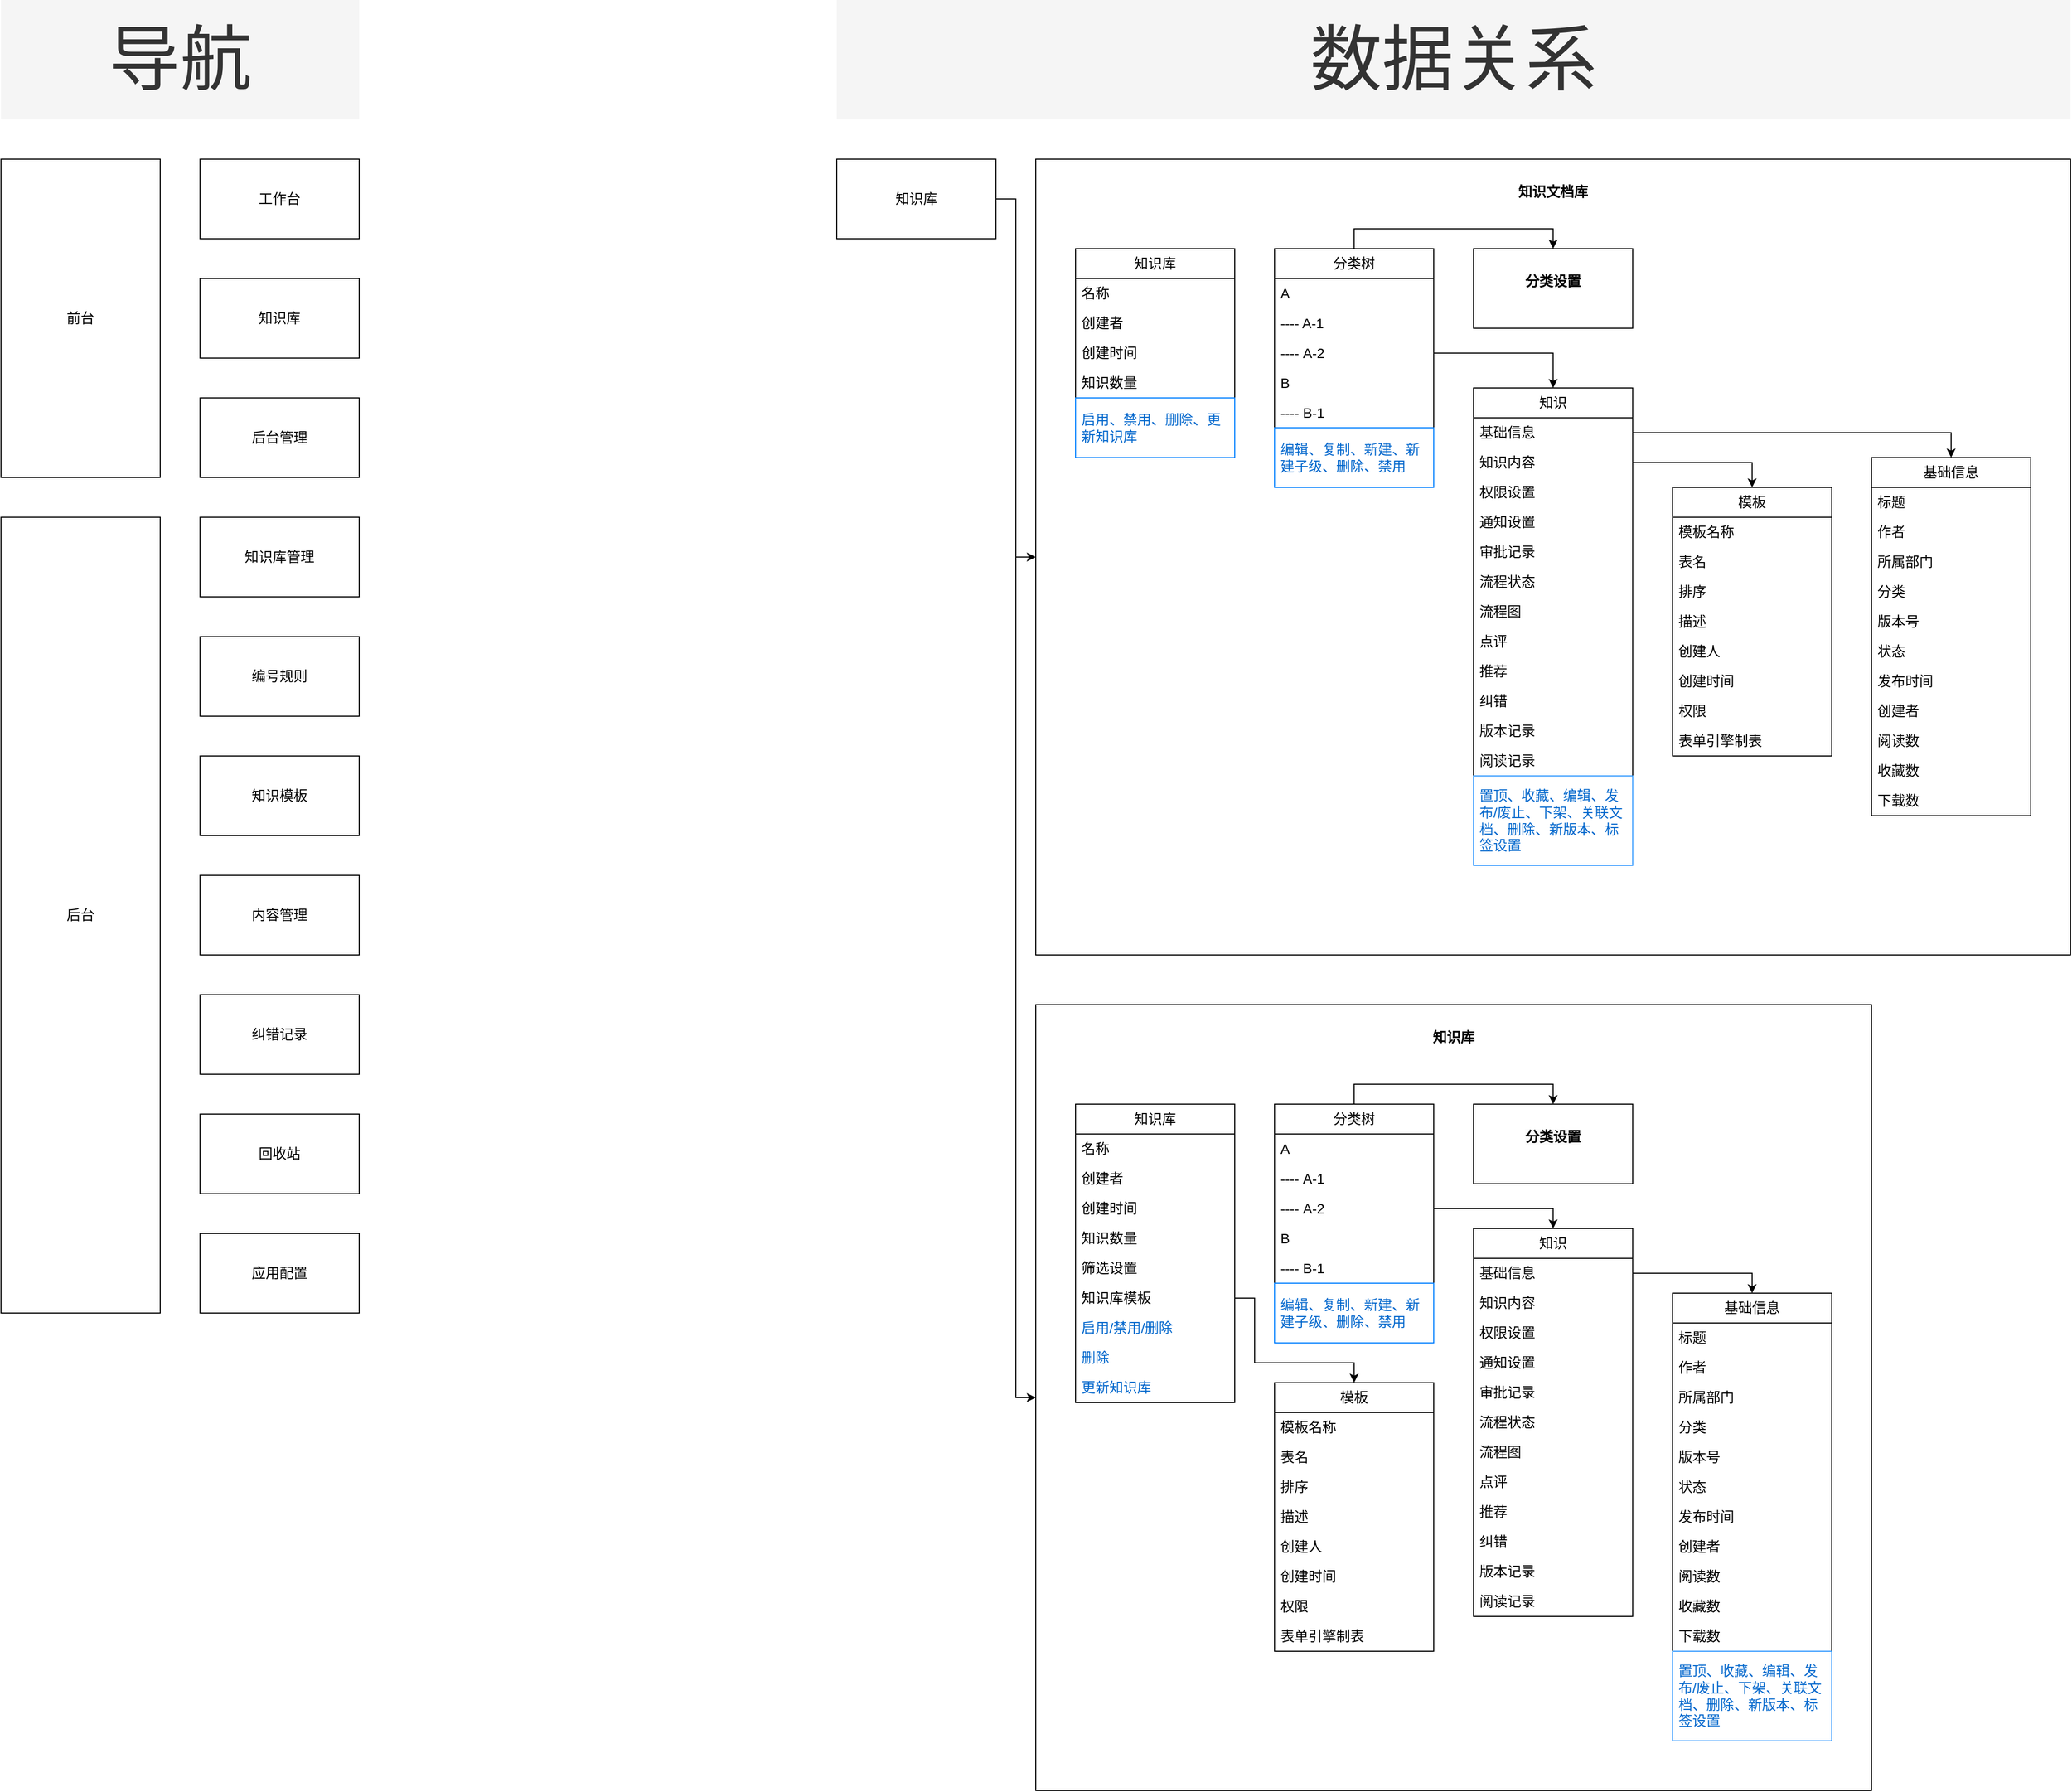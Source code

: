 <mxfile version="24.7.6">
  <diagram name="第 1 页" id="Odrx4Kr8xY8ip96cSOr-">
    <mxGraphModel dx="2734" dy="2324" grid="1" gridSize="10" guides="1" tooltips="1" connect="1" arrows="1" fold="1" page="1" pageScale="1" pageWidth="827" pageHeight="1169" math="0" shadow="0">
      <root>
        <mxCell id="0" />
        <mxCell id="1" parent="0" />
        <mxCell id="l7MPk-P6-Hgg7GQJggc2-53" style="edgeStyle=orthogonalEdgeStyle;rounded=0;orthogonalLoop=1;jettySize=auto;html=1;fontFamily=Helvetica;fontSize=14;fontColor=default;" parent="1" source="l7MPk-P6-Hgg7GQJggc2-2" target="l7MPk-P6-Hgg7GQJggc2-51" edge="1">
          <mxGeometry relative="1" as="geometry" />
        </mxCell>
        <mxCell id="l7MPk-P6-Hgg7GQJggc2-82" style="edgeStyle=orthogonalEdgeStyle;rounded=0;orthogonalLoop=1;jettySize=auto;html=1;entryX=0;entryY=0.5;entryDx=0;entryDy=0;fontFamily=Helvetica;fontSize=14;fontColor=default;" parent="1" source="l7MPk-P6-Hgg7GQJggc2-2" target="l7MPk-P6-Hgg7GQJggc2-54" edge="1">
          <mxGeometry relative="1" as="geometry" />
        </mxCell>
        <mxCell id="l7MPk-P6-Hgg7GQJggc2-2" value="知识库" style="rounded=0;whiteSpace=wrap;html=1;fontSize=14;" parent="1" vertex="1">
          <mxGeometry x="560" y="40" width="160" height="80" as="geometry" />
        </mxCell>
        <mxCell id="l7MPk-P6-Hgg7GQJggc2-3" value="前台" style="rounded=0;whiteSpace=wrap;html=1;fontSize=14;" parent="1" vertex="1">
          <mxGeometry x="-280" y="40" width="160" height="320" as="geometry" />
        </mxCell>
        <mxCell id="l7MPk-P6-Hgg7GQJggc2-4" value="工作台" style="rounded=0;whiteSpace=wrap;html=1;fontSize=14;" parent="1" vertex="1">
          <mxGeometry x="-80" y="40" width="160" height="80" as="geometry" />
        </mxCell>
        <mxCell id="l7MPk-P6-Hgg7GQJggc2-6" value="知识库" style="rounded=0;whiteSpace=wrap;html=1;fontSize=14;" parent="1" vertex="1">
          <mxGeometry x="-80" y="160" width="160" height="80" as="geometry" />
        </mxCell>
        <mxCell id="l7MPk-P6-Hgg7GQJggc2-7" value="后台" style="rounded=0;whiteSpace=wrap;html=1;fontSize=14;" parent="1" vertex="1">
          <mxGeometry x="-280" y="400" width="160" height="800" as="geometry" />
        </mxCell>
        <mxCell id="l7MPk-P6-Hgg7GQJggc2-8" value="知识库管理" style="rounded=0;whiteSpace=wrap;html=1;fontSize=14;" parent="1" vertex="1">
          <mxGeometry x="-80" y="400" width="160" height="80" as="geometry" />
        </mxCell>
        <mxCell id="l7MPk-P6-Hgg7GQJggc2-9" value="编号规则" style="rounded=0;whiteSpace=wrap;html=1;fontSize=14;" parent="1" vertex="1">
          <mxGeometry x="-80" y="520" width="160" height="80" as="geometry" />
        </mxCell>
        <mxCell id="l7MPk-P6-Hgg7GQJggc2-10" value="知识模板" style="rounded=0;whiteSpace=wrap;html=1;fontSize=14;" parent="1" vertex="1">
          <mxGeometry x="-80" y="640" width="160" height="80" as="geometry" />
        </mxCell>
        <mxCell id="l7MPk-P6-Hgg7GQJggc2-11" value="内容管理" style="rounded=0;whiteSpace=wrap;html=1;fontSize=14;" parent="1" vertex="1">
          <mxGeometry x="-80" y="760" width="160" height="80" as="geometry" />
        </mxCell>
        <mxCell id="l7MPk-P6-Hgg7GQJggc2-12" value="纠错记录" style="rounded=0;whiteSpace=wrap;html=1;fontSize=14;" parent="1" vertex="1">
          <mxGeometry x="-80" y="880" width="160" height="80" as="geometry" />
        </mxCell>
        <mxCell id="l7MPk-P6-Hgg7GQJggc2-13" value="回收站" style="rounded=0;whiteSpace=wrap;html=1;fontSize=14;" parent="1" vertex="1">
          <mxGeometry x="-80" y="1000" width="160" height="80" as="geometry" />
        </mxCell>
        <mxCell id="l7MPk-P6-Hgg7GQJggc2-14" value="应用配置" style="rounded=0;whiteSpace=wrap;html=1;fontSize=14;" parent="1" vertex="1">
          <mxGeometry x="-80" y="1120" width="160" height="80" as="geometry" />
        </mxCell>
        <mxCell id="l7MPk-P6-Hgg7GQJggc2-51" value="知识文档库" style="rounded=0;whiteSpace=wrap;html=1;fontSize=14;strokeColor=default;align=center;verticalAlign=top;spacing=20;fontFamily=Helvetica;fontColor=default;fillColor=default;fontStyle=1;container=1;recursiveResize=0;" parent="1" vertex="1">
          <mxGeometry x="760" y="40" width="1040" height="800" as="geometry">
            <mxRectangle x="400" y="120" width="150" height="80" as="alternateBounds" />
          </mxGeometry>
        </mxCell>
        <mxCell id="l7MPk-P6-Hgg7GQJggc2-15" value="知识库" style="swimlane;fontStyle=0;childLayout=stackLayout;horizontal=1;startSize=30;horizontalStack=0;resizeParent=1;resizeParentMax=0;resizeLast=0;collapsible=1;marginBottom=0;whiteSpace=wrap;html=1;rounded=0;strokeColor=default;align=center;verticalAlign=middle;fontFamily=Helvetica;fontSize=14;fontColor=default;fillColor=default;" parent="l7MPk-P6-Hgg7GQJggc2-51" vertex="1">
          <mxGeometry x="40" y="90" width="160" height="210" as="geometry" />
        </mxCell>
        <mxCell id="l7MPk-P6-Hgg7GQJggc2-16" value="名称" style="text;strokeColor=none;fillColor=none;align=left;verticalAlign=middle;spacingLeft=4;spacingRight=4;overflow=hidden;points=[[0,0.5],[1,0.5]];portConstraint=eastwest;rotatable=0;whiteSpace=wrap;html=1;fontFamily=Helvetica;fontSize=14;fontColor=default;" parent="l7MPk-P6-Hgg7GQJggc2-15" vertex="1">
          <mxGeometry y="30" width="160" height="30" as="geometry" />
        </mxCell>
        <mxCell id="l7MPk-P6-Hgg7GQJggc2-17" value="创建者" style="text;strokeColor=none;fillColor=none;align=left;verticalAlign=middle;spacingLeft=4;spacingRight=4;overflow=hidden;points=[[0,0.5],[1,0.5]];portConstraint=eastwest;rotatable=0;whiteSpace=wrap;html=1;fontFamily=Helvetica;fontSize=14;fontColor=default;" parent="l7MPk-P6-Hgg7GQJggc2-15" vertex="1">
          <mxGeometry y="60" width="160" height="30" as="geometry" />
        </mxCell>
        <mxCell id="l7MPk-P6-Hgg7GQJggc2-18" value="创建时间" style="text;strokeColor=none;fillColor=none;align=left;verticalAlign=middle;spacingLeft=4;spacingRight=4;overflow=hidden;points=[[0,0.5],[1,0.5]];portConstraint=eastwest;rotatable=0;whiteSpace=wrap;html=1;fontFamily=Helvetica;fontSize=14;fontColor=default;" parent="l7MPk-P6-Hgg7GQJggc2-15" vertex="1">
          <mxGeometry y="90" width="160" height="30" as="geometry" />
        </mxCell>
        <mxCell id="l7MPk-P6-Hgg7GQJggc2-19" value="知识数量" style="text;strokeColor=none;fillColor=none;align=left;verticalAlign=middle;spacingLeft=4;spacingRight=4;overflow=hidden;points=[[0,0.5],[1,0.5]];portConstraint=eastwest;rotatable=0;whiteSpace=wrap;html=1;fontFamily=Helvetica;fontSize=14;fontColor=default;" parent="l7MPk-P6-Hgg7GQJggc2-15" vertex="1">
          <mxGeometry y="120" width="160" height="30" as="geometry" />
        </mxCell>
        <mxCell id="l7MPk-P6-Hgg7GQJggc2-20" value="启用、禁用、删除、更新知识库" style="text;strokeColor=#007FFF;fillColor=none;align=left;verticalAlign=middle;spacingLeft=4;spacingRight=4;overflow=hidden;points=[[0,0.5],[1,0.5]];portConstraint=eastwest;rotatable=0;whiteSpace=wrap;html=1;fontFamily=Helvetica;fontSize=14;fontColor=#0066CC;" parent="l7MPk-P6-Hgg7GQJggc2-15" vertex="1">
          <mxGeometry y="150" width="160" height="60" as="geometry" />
        </mxCell>
        <mxCell id="l7MPk-P6-Hgg7GQJggc2-24" value="分类树" style="swimlane;fontStyle=0;childLayout=stackLayout;horizontal=1;startSize=30;horizontalStack=0;resizeParent=1;resizeParentMax=0;resizeLast=0;collapsible=1;marginBottom=0;whiteSpace=wrap;html=1;rounded=0;strokeColor=default;align=center;verticalAlign=middle;fontFamily=Helvetica;fontSize=14;fontColor=default;fillColor=default;" parent="l7MPk-P6-Hgg7GQJggc2-51" vertex="1">
          <mxGeometry x="240" y="90" width="160" height="240" as="geometry" />
        </mxCell>
        <mxCell id="l7MPk-P6-Hgg7GQJggc2-25" value="A" style="text;align=left;verticalAlign=middle;spacingLeft=4;spacingRight=4;overflow=hidden;points=[[0,0.5],[1,0.5]];portConstraint=eastwest;rotatable=0;whiteSpace=wrap;html=1;fontFamily=Helvetica;fontSize=14;strokeColor=none;" parent="l7MPk-P6-Hgg7GQJggc2-24" vertex="1">
          <mxGeometry y="30" width="160" height="30" as="geometry" />
        </mxCell>
        <mxCell id="l7MPk-P6-Hgg7GQJggc2-26" value="---- A-1" style="text;strokeColor=none;fillColor=none;align=left;verticalAlign=middle;spacingLeft=4;spacingRight=4;overflow=hidden;points=[[0,0.5],[1,0.5]];portConstraint=eastwest;rotatable=0;whiteSpace=wrap;html=1;fontFamily=Helvetica;fontSize=14;fontColor=default;" parent="l7MPk-P6-Hgg7GQJggc2-24" vertex="1">
          <mxGeometry y="60" width="160" height="30" as="geometry" />
        </mxCell>
        <mxCell id="l7MPk-P6-Hgg7GQJggc2-27" value="----&amp;nbsp;A-2" style="text;strokeColor=none;fillColor=none;align=left;verticalAlign=middle;spacingLeft=4;spacingRight=4;overflow=hidden;points=[[0,0.5],[1,0.5]];portConstraint=eastwest;rotatable=0;whiteSpace=wrap;html=1;fontFamily=Helvetica;fontSize=14;fontColor=default;" parent="l7MPk-P6-Hgg7GQJggc2-24" vertex="1">
          <mxGeometry y="90" width="160" height="30" as="geometry" />
        </mxCell>
        <mxCell id="l7MPk-P6-Hgg7GQJggc2-28" value="B" style="text;strokeColor=none;fillColor=none;align=left;verticalAlign=middle;spacingLeft=4;spacingRight=4;overflow=hidden;points=[[0,0.5],[1,0.5]];portConstraint=eastwest;rotatable=0;whiteSpace=wrap;html=1;fontFamily=Helvetica;fontSize=14;fontColor=default;" parent="l7MPk-P6-Hgg7GQJggc2-24" vertex="1">
          <mxGeometry y="120" width="160" height="30" as="geometry" />
        </mxCell>
        <mxCell id="l7MPk-P6-Hgg7GQJggc2-29" value="----&amp;nbsp;B-1" style="text;strokeColor=none;fillColor=none;align=left;verticalAlign=middle;spacingLeft=4;spacingRight=4;overflow=hidden;points=[[0,0.5],[1,0.5]];portConstraint=eastwest;rotatable=0;whiteSpace=wrap;html=1;fontFamily=Helvetica;fontSize=14;fontColor=#000000;" parent="l7MPk-P6-Hgg7GQJggc2-24" vertex="1">
          <mxGeometry y="150" width="160" height="30" as="geometry" />
        </mxCell>
        <mxCell id="qv53ZOFChiFGN-CI_B8h-3" value="编辑、复制、新建、新建子级、删除、禁用" style="text;strokeColor=#007FFF;fillColor=none;align=left;verticalAlign=middle;spacingLeft=4;spacingRight=4;overflow=hidden;points=[[0,0.5],[1,0.5]];portConstraint=eastwest;rotatable=0;whiteSpace=wrap;html=1;fontFamily=Helvetica;fontSize=14;fontColor=#0066CC;" parent="l7MPk-P6-Hgg7GQJggc2-24" vertex="1">
          <mxGeometry y="180" width="160" height="60" as="geometry" />
        </mxCell>
        <mxCell id="l7MPk-P6-Hgg7GQJggc2-48" value="&lt;span style=&quot;color: rgb(0, 0, 0); font-family: Helvetica; font-size: 14px; font-style: normal; font-variant-ligatures: normal; font-variant-caps: normal; font-weight: 700; letter-spacing: normal; orphans: 2; text-indent: 0px; text-transform: none; widows: 2; word-spacing: 0px; -webkit-text-stroke-width: 0px; white-space: normal; background-color: rgb(251, 251, 251); text-decoration-thickness: initial; text-decoration-style: initial; text-decoration-color: initial; float: none; display: inline !important;&quot;&gt;分类设置&lt;/span&gt;" style="rounded=0;whiteSpace=wrap;html=1;fontSize=14;container=1;align=center;verticalAlign=top;spacing=20;recursiveResize=0;" parent="l7MPk-P6-Hgg7GQJggc2-51" vertex="1" collapsed="1">
          <mxGeometry x="440" y="90" width="160" height="80" as="geometry">
            <mxRectangle x="470" y="60" width="960" height="200" as="alternateBounds" />
          </mxGeometry>
        </mxCell>
        <mxCell id="l7MPk-P6-Hgg7GQJggc2-32" value="基础信息" style="swimlane;fontStyle=0;childLayout=stackLayout;horizontal=1;startSize=30;horizontalStack=0;resizeParent=1;resizeParentMax=0;resizeLast=0;collapsible=1;marginBottom=0;whiteSpace=wrap;html=1;rounded=0;strokeColor=default;align=center;verticalAlign=middle;fontFamily=Helvetica;fontSize=14;fontColor=default;fillColor=default;" parent="l7MPk-P6-Hgg7GQJggc2-48" vertex="1">
          <mxGeometry x="40" y="80" width="140" height="60" as="geometry" />
        </mxCell>
        <mxCell id="l7MPk-P6-Hgg7GQJggc2-33" value="A" style="text;strokeColor=none;fillColor=none;align=left;verticalAlign=middle;spacingLeft=4;spacingRight=4;overflow=hidden;points=[[0,0.5],[1,0.5]];portConstraint=eastwest;rotatable=0;whiteSpace=wrap;html=1;fontFamily=Helvetica;fontSize=14;fontColor=default;" parent="l7MPk-P6-Hgg7GQJggc2-32" vertex="1">
          <mxGeometry y="30" width="140" height="30" as="geometry" />
        </mxCell>
        <mxCell id="l7MPk-P6-Hgg7GQJggc2-38" value="内容权限" style="swimlane;fontStyle=0;childLayout=stackLayout;horizontal=1;startSize=30;horizontalStack=0;resizeParent=1;resizeParentMax=0;resizeLast=0;collapsible=1;marginBottom=0;whiteSpace=wrap;html=1;rounded=0;strokeColor=default;align=center;verticalAlign=middle;fontFamily=Helvetica;fontSize=14;fontColor=default;fillColor=default;" parent="l7MPk-P6-Hgg7GQJggc2-48" vertex="1">
          <mxGeometry x="193" y="80" width="140" height="60" as="geometry" />
        </mxCell>
        <mxCell id="l7MPk-P6-Hgg7GQJggc2-39" value="A" style="text;strokeColor=none;fillColor=none;align=left;verticalAlign=middle;spacingLeft=4;spacingRight=4;overflow=hidden;points=[[0,0.5],[1,0.5]];portConstraint=eastwest;rotatable=0;whiteSpace=wrap;html=1;fontFamily=Helvetica;fontSize=14;fontColor=default;" parent="l7MPk-P6-Hgg7GQJggc2-38" vertex="1">
          <mxGeometry y="30" width="140" height="30" as="geometry" />
        </mxCell>
        <mxCell id="l7MPk-P6-Hgg7GQJggc2-40" value="模板设置" style="swimlane;fontStyle=0;childLayout=stackLayout;horizontal=1;startSize=30;horizontalStack=0;resizeParent=1;resizeParentMax=0;resizeLast=0;collapsible=1;marginBottom=0;whiteSpace=wrap;html=1;rounded=0;strokeColor=default;align=center;verticalAlign=middle;fontFamily=Helvetica;fontSize=14;fontColor=default;fillColor=default;" parent="l7MPk-P6-Hgg7GQJggc2-48" vertex="1">
          <mxGeometry x="343" y="80" width="140" height="60" as="geometry" />
        </mxCell>
        <mxCell id="l7MPk-P6-Hgg7GQJggc2-41" value="A" style="text;strokeColor=none;fillColor=none;align=left;verticalAlign=middle;spacingLeft=4;spacingRight=4;overflow=hidden;points=[[0,0.5],[1,0.5]];portConstraint=eastwest;rotatable=0;whiteSpace=wrap;html=1;fontFamily=Helvetica;fontSize=14;fontColor=default;" parent="l7MPk-P6-Hgg7GQJggc2-40" vertex="1">
          <mxGeometry y="30" width="140" height="30" as="geometry" />
        </mxCell>
        <mxCell id="l7MPk-P6-Hgg7GQJggc2-42" value="编号设置" style="swimlane;fontStyle=0;childLayout=stackLayout;horizontal=1;startSize=30;horizontalStack=0;resizeParent=1;resizeParentMax=0;resizeLast=0;collapsible=1;marginBottom=0;whiteSpace=wrap;html=1;rounded=0;strokeColor=default;align=center;verticalAlign=middle;fontFamily=Helvetica;fontSize=14;fontColor=default;fillColor=default;" parent="l7MPk-P6-Hgg7GQJggc2-48" vertex="1">
          <mxGeometry x="493" y="80" width="140" height="60" as="geometry" />
        </mxCell>
        <mxCell id="l7MPk-P6-Hgg7GQJggc2-43" value="A" style="text;strokeColor=none;fillColor=none;align=left;verticalAlign=middle;spacingLeft=4;spacingRight=4;overflow=hidden;points=[[0,0.5],[1,0.5]];portConstraint=eastwest;rotatable=0;whiteSpace=wrap;html=1;fontFamily=Helvetica;fontSize=14;fontColor=default;" parent="l7MPk-P6-Hgg7GQJggc2-42" vertex="1">
          <mxGeometry y="30" width="140" height="30" as="geometry" />
        </mxCell>
        <mxCell id="l7MPk-P6-Hgg7GQJggc2-44" value="流程设置" style="swimlane;fontStyle=0;childLayout=stackLayout;horizontal=1;startSize=30;horizontalStack=0;resizeParent=1;resizeParentMax=0;resizeLast=0;collapsible=1;marginBottom=0;whiteSpace=wrap;html=1;rounded=0;strokeColor=default;align=center;verticalAlign=middle;fontFamily=Helvetica;fontSize=14;fontColor=default;fillColor=default;" parent="l7MPk-P6-Hgg7GQJggc2-48" vertex="1">
          <mxGeometry x="643" y="80" width="140" height="60" as="geometry" />
        </mxCell>
        <mxCell id="l7MPk-P6-Hgg7GQJggc2-45" value="A" style="text;strokeColor=none;fillColor=none;align=left;verticalAlign=middle;spacingLeft=4;spacingRight=4;overflow=hidden;points=[[0,0.5],[1,0.5]];portConstraint=eastwest;rotatable=0;whiteSpace=wrap;html=1;fontFamily=Helvetica;fontSize=14;fontColor=default;" parent="l7MPk-P6-Hgg7GQJggc2-44" vertex="1">
          <mxGeometry y="30" width="140" height="30" as="geometry" />
        </mxCell>
        <mxCell id="l7MPk-P6-Hgg7GQJggc2-46" value="通知设置" style="swimlane;fontStyle=0;childLayout=stackLayout;horizontal=1;startSize=30;horizontalStack=0;resizeParent=1;resizeParentMax=0;resizeLast=0;collapsible=1;marginBottom=0;whiteSpace=wrap;html=1;rounded=0;strokeColor=default;align=center;verticalAlign=middle;fontFamily=Helvetica;fontSize=14;fontColor=default;fillColor=default;" parent="l7MPk-P6-Hgg7GQJggc2-48" vertex="1">
          <mxGeometry x="793" y="80" width="140" height="60" as="geometry" />
        </mxCell>
        <mxCell id="l7MPk-P6-Hgg7GQJggc2-47" value="A" style="text;strokeColor=none;fillColor=none;align=left;verticalAlign=middle;spacingLeft=4;spacingRight=4;overflow=hidden;points=[[0,0.5],[1,0.5]];portConstraint=eastwest;rotatable=0;whiteSpace=wrap;html=1;fontFamily=Helvetica;fontSize=14;fontColor=default;" parent="l7MPk-P6-Hgg7GQJggc2-46" vertex="1">
          <mxGeometry y="30" width="140" height="30" as="geometry" />
        </mxCell>
        <mxCell id="l7MPk-P6-Hgg7GQJggc2-83" style="edgeStyle=orthogonalEdgeStyle;rounded=0;orthogonalLoop=1;jettySize=auto;html=1;fontFamily=Helvetica;fontSize=14;fontColor=default;exitX=0.5;exitY=0;exitDx=0;exitDy=0;entryX=0.5;entryY=0;entryDx=0;entryDy=0;" parent="l7MPk-P6-Hgg7GQJggc2-51" source="l7MPk-P6-Hgg7GQJggc2-24" target="l7MPk-P6-Hgg7GQJggc2-48" edge="1">
          <mxGeometry relative="1" as="geometry" />
        </mxCell>
        <mxCell id="l7MPk-P6-Hgg7GQJggc2-84" value="知识" style="swimlane;fontStyle=0;childLayout=stackLayout;horizontal=1;startSize=30;horizontalStack=0;resizeParent=1;resizeParentMax=0;resizeLast=0;collapsible=1;marginBottom=0;whiteSpace=wrap;html=1;rounded=0;strokeColor=default;align=center;verticalAlign=middle;fontFamily=Helvetica;fontSize=14;fontColor=default;fillColor=default;" parent="l7MPk-P6-Hgg7GQJggc2-51" vertex="1">
          <mxGeometry x="440" y="230" width="160" height="480" as="geometry" />
        </mxCell>
        <mxCell id="l7MPk-P6-Hgg7GQJggc2-85" value="基础信息" style="text;strokeColor=none;fillColor=none;align=left;verticalAlign=middle;spacingLeft=4;spacingRight=4;overflow=hidden;points=[[0,0.5],[1,0.5]];portConstraint=eastwest;rotatable=0;whiteSpace=wrap;html=1;fontFamily=Helvetica;fontSize=14;fontColor=default;" parent="l7MPk-P6-Hgg7GQJggc2-84" vertex="1">
          <mxGeometry y="30" width="160" height="30" as="geometry" />
        </mxCell>
        <mxCell id="l7MPk-P6-Hgg7GQJggc2-94" value="知识内容" style="text;strokeColor=none;fillColor=none;align=left;verticalAlign=middle;spacingLeft=4;spacingRight=4;overflow=hidden;points=[[0,0.5],[1,0.5]];portConstraint=eastwest;rotatable=0;whiteSpace=wrap;html=1;fontFamily=Helvetica;fontSize=14;fontColor=default;" parent="l7MPk-P6-Hgg7GQJggc2-84" vertex="1">
          <mxGeometry y="60" width="160" height="30" as="geometry" />
        </mxCell>
        <mxCell id="l7MPk-P6-Hgg7GQJggc2-118" value="权限设置" style="text;strokeColor=none;fillColor=none;align=left;verticalAlign=middle;spacingLeft=4;spacingRight=4;overflow=hidden;points=[[0,0.5],[1,0.5]];portConstraint=eastwest;rotatable=0;whiteSpace=wrap;html=1;fontFamily=Helvetica;fontSize=14;fontColor=default;" parent="l7MPk-P6-Hgg7GQJggc2-84" vertex="1">
          <mxGeometry y="90" width="160" height="30" as="geometry" />
        </mxCell>
        <mxCell id="l7MPk-P6-Hgg7GQJggc2-120" value="通知设置" style="text;strokeColor=none;fillColor=none;align=left;verticalAlign=middle;spacingLeft=4;spacingRight=4;overflow=hidden;points=[[0,0.5],[1,0.5]];portConstraint=eastwest;rotatable=0;whiteSpace=wrap;html=1;fontFamily=Helvetica;fontSize=14;fontColor=default;" parent="l7MPk-P6-Hgg7GQJggc2-84" vertex="1">
          <mxGeometry y="120" width="160" height="30" as="geometry" />
        </mxCell>
        <mxCell id="l7MPk-P6-Hgg7GQJggc2-121" value="审批记录" style="text;strokeColor=none;fillColor=none;align=left;verticalAlign=middle;spacingLeft=4;spacingRight=4;overflow=hidden;points=[[0,0.5],[1,0.5]];portConstraint=eastwest;rotatable=0;whiteSpace=wrap;html=1;fontFamily=Helvetica;fontSize=14;fontColor=default;" parent="l7MPk-P6-Hgg7GQJggc2-84" vertex="1">
          <mxGeometry y="150" width="160" height="30" as="geometry" />
        </mxCell>
        <mxCell id="l7MPk-P6-Hgg7GQJggc2-122" value="流程状态" style="text;strokeColor=none;fillColor=none;align=left;verticalAlign=middle;spacingLeft=4;spacingRight=4;overflow=hidden;points=[[0,0.5],[1,0.5]];portConstraint=eastwest;rotatable=0;whiteSpace=wrap;html=1;fontFamily=Helvetica;fontSize=14;fontColor=default;" parent="l7MPk-P6-Hgg7GQJggc2-84" vertex="1">
          <mxGeometry y="180" width="160" height="30" as="geometry" />
        </mxCell>
        <mxCell id="l7MPk-P6-Hgg7GQJggc2-123" value="流程图" style="text;strokeColor=none;fillColor=none;align=left;verticalAlign=middle;spacingLeft=4;spacingRight=4;overflow=hidden;points=[[0,0.5],[1,0.5]];portConstraint=eastwest;rotatable=0;whiteSpace=wrap;html=1;fontFamily=Helvetica;fontSize=14;fontColor=default;" parent="l7MPk-P6-Hgg7GQJggc2-84" vertex="1">
          <mxGeometry y="210" width="160" height="30" as="geometry" />
        </mxCell>
        <mxCell id="l7MPk-P6-Hgg7GQJggc2-124" value="点评" style="text;strokeColor=none;fillColor=none;align=left;verticalAlign=middle;spacingLeft=4;spacingRight=4;overflow=hidden;points=[[0,0.5],[1,0.5]];portConstraint=eastwest;rotatable=0;whiteSpace=wrap;html=1;fontFamily=Helvetica;fontSize=14;fontColor=default;" parent="l7MPk-P6-Hgg7GQJggc2-84" vertex="1">
          <mxGeometry y="240" width="160" height="30" as="geometry" />
        </mxCell>
        <mxCell id="l7MPk-P6-Hgg7GQJggc2-125" value="推荐" style="text;strokeColor=none;fillColor=none;align=left;verticalAlign=middle;spacingLeft=4;spacingRight=4;overflow=hidden;points=[[0,0.5],[1,0.5]];portConstraint=eastwest;rotatable=0;whiteSpace=wrap;html=1;fontFamily=Helvetica;fontSize=14;fontColor=default;" parent="l7MPk-P6-Hgg7GQJggc2-84" vertex="1">
          <mxGeometry y="270" width="160" height="30" as="geometry" />
        </mxCell>
        <mxCell id="l7MPk-P6-Hgg7GQJggc2-126" value="纠错" style="text;strokeColor=none;fillColor=none;align=left;verticalAlign=middle;spacingLeft=4;spacingRight=4;overflow=hidden;points=[[0,0.5],[1,0.5]];portConstraint=eastwest;rotatable=0;whiteSpace=wrap;html=1;fontFamily=Helvetica;fontSize=14;fontColor=default;" parent="l7MPk-P6-Hgg7GQJggc2-84" vertex="1">
          <mxGeometry y="300" width="160" height="30" as="geometry" />
        </mxCell>
        <mxCell id="l7MPk-P6-Hgg7GQJggc2-127" value="版本记录" style="text;strokeColor=none;fillColor=none;align=left;verticalAlign=middle;spacingLeft=4;spacingRight=4;overflow=hidden;points=[[0,0.5],[1,0.5]];portConstraint=eastwest;rotatable=0;whiteSpace=wrap;html=1;fontFamily=Helvetica;fontSize=14;fontColor=default;" parent="l7MPk-P6-Hgg7GQJggc2-84" vertex="1">
          <mxGeometry y="330" width="160" height="30" as="geometry" />
        </mxCell>
        <mxCell id="l7MPk-P6-Hgg7GQJggc2-128" value="阅读记录" style="text;strokeColor=none;fillColor=none;align=left;verticalAlign=middle;spacingLeft=4;spacingRight=4;overflow=hidden;points=[[0,0.5],[1,0.5]];portConstraint=eastwest;rotatable=0;whiteSpace=wrap;html=1;fontFamily=Helvetica;fontSize=14;fontColor=default;" parent="l7MPk-P6-Hgg7GQJggc2-84" vertex="1">
          <mxGeometry y="360" width="160" height="30" as="geometry" />
        </mxCell>
        <mxCell id="l7MPk-P6-Hgg7GQJggc2-106" value="置顶、收藏、编辑、发布/废止、下架、关联文档、删除、新版本、标签设置&lt;span style=&quot;white-space: pre;&quot;&gt;&#x9;&lt;/span&gt;" style="text;strokeColor=#3399FF;fillColor=none;align=left;verticalAlign=middle;spacingLeft=4;spacingRight=4;overflow=hidden;points=[[0,0.5],[1,0.5]];portConstraint=eastwest;rotatable=0;whiteSpace=wrap;html=1;fontFamily=Helvetica;fontSize=14;fontColor=#0066CC;" parent="l7MPk-P6-Hgg7GQJggc2-84" vertex="1">
          <mxGeometry y="390" width="160" height="90" as="geometry" />
        </mxCell>
        <mxCell id="l7MPk-P6-Hgg7GQJggc2-90" value="基础信息" style="swimlane;fontStyle=0;childLayout=stackLayout;horizontal=1;startSize=30;horizontalStack=0;resizeParent=1;resizeParentMax=0;resizeLast=0;collapsible=1;marginBottom=0;whiteSpace=wrap;html=1;rounded=0;strokeColor=default;align=center;verticalAlign=middle;fontFamily=Helvetica;fontSize=14;fontColor=default;fillColor=default;" parent="l7MPk-P6-Hgg7GQJggc2-51" vertex="1">
          <mxGeometry x="840" y="300" width="160" height="360" as="geometry" />
        </mxCell>
        <mxCell id="l7MPk-P6-Hgg7GQJggc2-91" value="标题" style="text;strokeColor=none;fillColor=none;align=left;verticalAlign=middle;spacingLeft=4;spacingRight=4;overflow=hidden;points=[[0,0.5],[1,0.5]];portConstraint=eastwest;rotatable=0;whiteSpace=wrap;html=1;fontFamily=Helvetica;fontSize=14;fontColor=default;" parent="l7MPk-P6-Hgg7GQJggc2-90" vertex="1">
          <mxGeometry y="30" width="160" height="30" as="geometry" />
        </mxCell>
        <mxCell id="l7MPk-P6-Hgg7GQJggc2-116" value="作者" style="text;strokeColor=none;fillColor=none;align=left;verticalAlign=middle;spacingLeft=4;spacingRight=4;overflow=hidden;points=[[0,0.5],[1,0.5]];portConstraint=eastwest;rotatable=0;whiteSpace=wrap;html=1;fontFamily=Helvetica;fontSize=14;fontColor=default;" parent="l7MPk-P6-Hgg7GQJggc2-90" vertex="1">
          <mxGeometry y="60" width="160" height="30" as="geometry" />
        </mxCell>
        <mxCell id="l7MPk-P6-Hgg7GQJggc2-117" value="所属部门" style="text;strokeColor=none;fillColor=none;align=left;verticalAlign=middle;spacingLeft=4;spacingRight=4;overflow=hidden;points=[[0,0.5],[1,0.5]];portConstraint=eastwest;rotatable=0;whiteSpace=wrap;html=1;fontFamily=Helvetica;fontSize=14;fontColor=default;" parent="l7MPk-P6-Hgg7GQJggc2-90" vertex="1">
          <mxGeometry y="90" width="160" height="30" as="geometry" />
        </mxCell>
        <mxCell id="l7MPk-P6-Hgg7GQJggc2-96" value="分类" style="text;strokeColor=none;fillColor=none;align=left;verticalAlign=middle;spacingLeft=4;spacingRight=4;overflow=hidden;points=[[0,0.5],[1,0.5]];portConstraint=eastwest;rotatable=0;whiteSpace=wrap;html=1;fontFamily=Helvetica;fontSize=14;fontColor=default;" parent="l7MPk-P6-Hgg7GQJggc2-90" vertex="1">
          <mxGeometry y="120" width="160" height="30" as="geometry" />
        </mxCell>
        <mxCell id="l7MPk-P6-Hgg7GQJggc2-97" value="版本号" style="text;strokeColor=none;fillColor=none;align=left;verticalAlign=middle;spacingLeft=4;spacingRight=4;overflow=hidden;points=[[0,0.5],[1,0.5]];portConstraint=eastwest;rotatable=0;whiteSpace=wrap;html=1;fontFamily=Helvetica;fontSize=14;fontColor=default;" parent="l7MPk-P6-Hgg7GQJggc2-90" vertex="1">
          <mxGeometry y="150" width="160" height="30" as="geometry" />
        </mxCell>
        <mxCell id="l7MPk-P6-Hgg7GQJggc2-98" value="状态" style="text;strokeColor=none;fillColor=none;align=left;verticalAlign=middle;spacingLeft=4;spacingRight=4;overflow=hidden;points=[[0,0.5],[1,0.5]];portConstraint=eastwest;rotatable=0;whiteSpace=wrap;html=1;fontFamily=Helvetica;fontSize=14;fontColor=default;" parent="l7MPk-P6-Hgg7GQJggc2-90" vertex="1">
          <mxGeometry y="180" width="160" height="30" as="geometry" />
        </mxCell>
        <mxCell id="l7MPk-P6-Hgg7GQJggc2-99" value="发布时间" style="text;strokeColor=none;fillColor=none;align=left;verticalAlign=middle;spacingLeft=4;spacingRight=4;overflow=hidden;points=[[0,0.5],[1,0.5]];portConstraint=eastwest;rotatable=0;whiteSpace=wrap;html=1;fontFamily=Helvetica;fontSize=14;fontColor=default;" parent="l7MPk-P6-Hgg7GQJggc2-90" vertex="1">
          <mxGeometry y="210" width="160" height="30" as="geometry" />
        </mxCell>
        <mxCell id="l7MPk-P6-Hgg7GQJggc2-100" value="创建者" style="text;strokeColor=none;fillColor=none;align=left;verticalAlign=middle;spacingLeft=4;spacingRight=4;overflow=hidden;points=[[0,0.5],[1,0.5]];portConstraint=eastwest;rotatable=0;whiteSpace=wrap;html=1;fontFamily=Helvetica;fontSize=14;fontColor=default;" parent="l7MPk-P6-Hgg7GQJggc2-90" vertex="1">
          <mxGeometry y="240" width="160" height="30" as="geometry" />
        </mxCell>
        <mxCell id="l7MPk-P6-Hgg7GQJggc2-101" value="阅读数" style="text;strokeColor=none;fillColor=none;align=left;verticalAlign=middle;spacingLeft=4;spacingRight=4;overflow=hidden;points=[[0,0.5],[1,0.5]];portConstraint=eastwest;rotatable=0;whiteSpace=wrap;html=1;fontFamily=Helvetica;fontSize=14;fontColor=default;" parent="l7MPk-P6-Hgg7GQJggc2-90" vertex="1">
          <mxGeometry y="270" width="160" height="30" as="geometry" />
        </mxCell>
        <mxCell id="l7MPk-P6-Hgg7GQJggc2-102" value="收藏数" style="text;strokeColor=none;fillColor=none;align=left;verticalAlign=middle;spacingLeft=4;spacingRight=4;overflow=hidden;points=[[0,0.5],[1,0.5]];portConstraint=eastwest;rotatable=0;whiteSpace=wrap;html=1;fontFamily=Helvetica;fontSize=14;fontColor=default;" parent="l7MPk-P6-Hgg7GQJggc2-90" vertex="1">
          <mxGeometry y="300" width="160" height="30" as="geometry" />
        </mxCell>
        <mxCell id="l7MPk-P6-Hgg7GQJggc2-103" value="下载数" style="text;strokeColor=none;fillColor=none;align=left;verticalAlign=middle;spacingLeft=4;spacingRight=4;overflow=hidden;points=[[0,0.5],[1,0.5]];portConstraint=eastwest;rotatable=0;whiteSpace=wrap;html=1;fontFamily=Helvetica;fontSize=14;fontColor=default;" parent="l7MPk-P6-Hgg7GQJggc2-90" vertex="1">
          <mxGeometry y="330" width="160" height="30" as="geometry" />
        </mxCell>
        <mxCell id="l7MPk-P6-Hgg7GQJggc2-92" style="edgeStyle=orthogonalEdgeStyle;rounded=0;orthogonalLoop=1;jettySize=auto;html=1;fontFamily=Helvetica;fontSize=14;fontColor=default;exitX=1;exitY=0.5;exitDx=0;exitDy=0;" parent="l7MPk-P6-Hgg7GQJggc2-51" source="l7MPk-P6-Hgg7GQJggc2-27" target="l7MPk-P6-Hgg7GQJggc2-84" edge="1">
          <mxGeometry relative="1" as="geometry" />
        </mxCell>
        <mxCell id="l7MPk-P6-Hgg7GQJggc2-109" value="模板" style="swimlane;fontStyle=0;childLayout=stackLayout;horizontal=1;startSize=30;horizontalStack=0;resizeParent=1;resizeParentMax=0;resizeLast=0;collapsible=1;marginBottom=0;whiteSpace=wrap;html=1;rounded=0;strokeColor=default;align=center;verticalAlign=middle;fontFamily=Helvetica;fontSize=14;fontColor=default;fillColor=default;" parent="l7MPk-P6-Hgg7GQJggc2-51" vertex="1">
          <mxGeometry x="640" y="330" width="160" height="270" as="geometry" />
        </mxCell>
        <mxCell id="l7MPk-P6-Hgg7GQJggc2-110" value="模板名称" style="text;strokeColor=none;fillColor=none;align=left;verticalAlign=middle;spacingLeft=4;spacingRight=4;overflow=hidden;points=[[0,0.5],[1,0.5]];portConstraint=eastwest;rotatable=0;whiteSpace=wrap;html=1;fontFamily=Helvetica;fontSize=14;fontColor=default;" parent="l7MPk-P6-Hgg7GQJggc2-109" vertex="1">
          <mxGeometry y="30" width="160" height="30" as="geometry" />
        </mxCell>
        <mxCell id="hI5vqM3vLhLE4gq0eMkr-3" value="表名" style="text;strokeColor=none;fillColor=none;align=left;verticalAlign=middle;spacingLeft=4;spacingRight=4;overflow=hidden;points=[[0,0.5],[1,0.5]];portConstraint=eastwest;rotatable=0;whiteSpace=wrap;html=1;fontFamily=Helvetica;fontSize=14;fontColor=default;" parent="l7MPk-P6-Hgg7GQJggc2-109" vertex="1">
          <mxGeometry y="60" width="160" height="30" as="geometry" />
        </mxCell>
        <mxCell id="hI5vqM3vLhLE4gq0eMkr-4" value="排序" style="text;strokeColor=none;fillColor=none;align=left;verticalAlign=middle;spacingLeft=4;spacingRight=4;overflow=hidden;points=[[0,0.5],[1,0.5]];portConstraint=eastwest;rotatable=0;whiteSpace=wrap;html=1;fontFamily=Helvetica;fontSize=14;fontColor=default;" parent="l7MPk-P6-Hgg7GQJggc2-109" vertex="1">
          <mxGeometry y="90" width="160" height="30" as="geometry" />
        </mxCell>
        <mxCell id="hI5vqM3vLhLE4gq0eMkr-5" value="描述" style="text;strokeColor=none;fillColor=none;align=left;verticalAlign=middle;spacingLeft=4;spacingRight=4;overflow=hidden;points=[[0,0.5],[1,0.5]];portConstraint=eastwest;rotatable=0;whiteSpace=wrap;html=1;fontFamily=Helvetica;fontSize=14;fontColor=default;" parent="l7MPk-P6-Hgg7GQJggc2-109" vertex="1">
          <mxGeometry y="120" width="160" height="30" as="geometry" />
        </mxCell>
        <mxCell id="hI5vqM3vLhLE4gq0eMkr-6" value="创建人" style="text;strokeColor=none;fillColor=none;align=left;verticalAlign=middle;spacingLeft=4;spacingRight=4;overflow=hidden;points=[[0,0.5],[1,0.5]];portConstraint=eastwest;rotatable=0;whiteSpace=wrap;html=1;fontFamily=Helvetica;fontSize=14;fontColor=default;" parent="l7MPk-P6-Hgg7GQJggc2-109" vertex="1">
          <mxGeometry y="150" width="160" height="30" as="geometry" />
        </mxCell>
        <mxCell id="hI5vqM3vLhLE4gq0eMkr-7" value="创建时间" style="text;strokeColor=none;fillColor=none;align=left;verticalAlign=middle;spacingLeft=4;spacingRight=4;overflow=hidden;points=[[0,0.5],[1,0.5]];portConstraint=eastwest;rotatable=0;whiteSpace=wrap;html=1;fontFamily=Helvetica;fontSize=14;fontColor=default;" parent="l7MPk-P6-Hgg7GQJggc2-109" vertex="1">
          <mxGeometry y="180" width="160" height="30" as="geometry" />
        </mxCell>
        <mxCell id="hI5vqM3vLhLE4gq0eMkr-8" value="权限" style="text;strokeColor=none;fillColor=none;align=left;verticalAlign=middle;spacingLeft=4;spacingRight=4;overflow=hidden;points=[[0,0.5],[1,0.5]];portConstraint=eastwest;rotatable=0;whiteSpace=wrap;html=1;fontFamily=Helvetica;fontSize=14;fontColor=default;" parent="l7MPk-P6-Hgg7GQJggc2-109" vertex="1">
          <mxGeometry y="210" width="160" height="30" as="geometry" />
        </mxCell>
        <mxCell id="hI5vqM3vLhLE4gq0eMkr-9" value="表单引擎制表" style="text;strokeColor=none;fillColor=none;align=left;verticalAlign=middle;spacingLeft=4;spacingRight=4;overflow=hidden;points=[[0,0.5],[1,0.5]];portConstraint=eastwest;rotatable=0;whiteSpace=wrap;html=1;fontFamily=Helvetica;fontSize=14;fontColor=default;" parent="l7MPk-P6-Hgg7GQJggc2-109" vertex="1">
          <mxGeometry y="240" width="160" height="30" as="geometry" />
        </mxCell>
        <mxCell id="l7MPk-P6-Hgg7GQJggc2-114" style="edgeStyle=orthogonalEdgeStyle;rounded=0;orthogonalLoop=1;jettySize=auto;html=1;entryX=0.5;entryY=0;entryDx=0;entryDy=0;fontFamily=Helvetica;fontSize=14;fontColor=default;" parent="l7MPk-P6-Hgg7GQJggc2-51" source="l7MPk-P6-Hgg7GQJggc2-85" target="l7MPk-P6-Hgg7GQJggc2-90" edge="1">
          <mxGeometry relative="1" as="geometry" />
        </mxCell>
        <mxCell id="l7MPk-P6-Hgg7GQJggc2-115" style="edgeStyle=orthogonalEdgeStyle;rounded=0;orthogonalLoop=1;jettySize=auto;html=1;entryX=0.5;entryY=0;entryDx=0;entryDy=0;fontFamily=Helvetica;fontSize=14;fontColor=default;" parent="l7MPk-P6-Hgg7GQJggc2-51" source="l7MPk-P6-Hgg7GQJggc2-94" target="l7MPk-P6-Hgg7GQJggc2-109" edge="1">
          <mxGeometry relative="1" as="geometry" />
        </mxCell>
        <mxCell id="l7MPk-P6-Hgg7GQJggc2-54" value="知识库" style="rounded=0;whiteSpace=wrap;html=1;fontSize=14;strokeColor=default;align=center;verticalAlign=top;spacing=20;fontFamily=Helvetica;fontColor=default;fillColor=default;fontStyle=1;container=1;recursiveResize=0;" parent="1" vertex="1">
          <mxGeometry x="760" y="890" width="840" height="790" as="geometry">
            <mxRectangle x="400" y="600" width="150" height="80" as="alternateBounds" />
          </mxGeometry>
        </mxCell>
        <mxCell id="l7MPk-P6-Hgg7GQJggc2-55" value="知识库" style="swimlane;fontStyle=0;childLayout=stackLayout;horizontal=1;startSize=30;horizontalStack=0;resizeParent=1;resizeParentMax=0;resizeLast=0;collapsible=1;marginBottom=0;whiteSpace=wrap;html=1;rounded=0;strokeColor=default;align=center;verticalAlign=middle;fontFamily=Helvetica;fontSize=14;fontColor=default;fillColor=default;" parent="l7MPk-P6-Hgg7GQJggc2-54" vertex="1">
          <mxGeometry x="40" y="100" width="160" height="300" as="geometry" />
        </mxCell>
        <mxCell id="l7MPk-P6-Hgg7GQJggc2-56" value="名称" style="text;strokeColor=none;fillColor=none;align=left;verticalAlign=middle;spacingLeft=4;spacingRight=4;overflow=hidden;points=[[0,0.5],[1,0.5]];portConstraint=eastwest;rotatable=0;whiteSpace=wrap;html=1;fontFamily=Helvetica;fontSize=14;fontColor=default;" parent="l7MPk-P6-Hgg7GQJggc2-55" vertex="1">
          <mxGeometry y="30" width="160" height="30" as="geometry" />
        </mxCell>
        <mxCell id="l7MPk-P6-Hgg7GQJggc2-57" value="创建者" style="text;strokeColor=none;fillColor=none;align=left;verticalAlign=middle;spacingLeft=4;spacingRight=4;overflow=hidden;points=[[0,0.5],[1,0.5]];portConstraint=eastwest;rotatable=0;whiteSpace=wrap;html=1;fontFamily=Helvetica;fontSize=14;fontColor=default;" parent="l7MPk-P6-Hgg7GQJggc2-55" vertex="1">
          <mxGeometry y="60" width="160" height="30" as="geometry" />
        </mxCell>
        <mxCell id="l7MPk-P6-Hgg7GQJggc2-58" value="创建时间" style="text;strokeColor=none;fillColor=none;align=left;verticalAlign=middle;spacingLeft=4;spacingRight=4;overflow=hidden;points=[[0,0.5],[1,0.5]];portConstraint=eastwest;rotatable=0;whiteSpace=wrap;html=1;fontFamily=Helvetica;fontSize=14;fontColor=default;" parent="l7MPk-P6-Hgg7GQJggc2-55" vertex="1">
          <mxGeometry y="90" width="160" height="30" as="geometry" />
        </mxCell>
        <mxCell id="l7MPk-P6-Hgg7GQJggc2-59" value="知识数量" style="text;strokeColor=none;fillColor=none;align=left;verticalAlign=middle;spacingLeft=4;spacingRight=4;overflow=hidden;points=[[0,0.5],[1,0.5]];portConstraint=eastwest;rotatable=0;whiteSpace=wrap;html=1;fontFamily=Helvetica;fontSize=14;fontColor=default;" parent="l7MPk-P6-Hgg7GQJggc2-55" vertex="1">
          <mxGeometry y="120" width="160" height="30" as="geometry" />
        </mxCell>
        <mxCell id="l7MPk-P6-Hgg7GQJggc2-206" value="筛选设置" style="text;strokeColor=none;fillColor=none;align=left;verticalAlign=middle;spacingLeft=4;spacingRight=4;overflow=hidden;points=[[0,0.5],[1,0.5]];portConstraint=eastwest;rotatable=0;whiteSpace=wrap;html=1;fontFamily=Helvetica;fontSize=14;fontColor=default;" parent="l7MPk-P6-Hgg7GQJggc2-55" vertex="1">
          <mxGeometry y="150" width="160" height="30" as="geometry" />
        </mxCell>
        <mxCell id="l7MPk-P6-Hgg7GQJggc2-203" value="知识库模板" style="text;strokeColor=none;fillColor=none;align=left;verticalAlign=middle;spacingLeft=4;spacingRight=4;overflow=hidden;points=[[0,0.5],[1,0.5]];portConstraint=eastwest;rotatable=0;whiteSpace=wrap;html=1;fontFamily=Helvetica;fontSize=14;fontColor=default;" parent="l7MPk-P6-Hgg7GQJggc2-55" vertex="1">
          <mxGeometry y="180" width="160" height="30" as="geometry" />
        </mxCell>
        <mxCell id="l7MPk-P6-Hgg7GQJggc2-60" value="启用/禁用/删除" style="text;strokeColor=none;fillColor=none;align=left;verticalAlign=middle;spacingLeft=4;spacingRight=4;overflow=hidden;points=[[0,0.5],[1,0.5]];portConstraint=eastwest;rotatable=0;whiteSpace=wrap;html=1;fontFamily=Helvetica;fontSize=14;fontColor=#0066CC;" parent="l7MPk-P6-Hgg7GQJggc2-55" vertex="1">
          <mxGeometry y="210" width="160" height="30" as="geometry" />
        </mxCell>
        <mxCell id="l7MPk-P6-Hgg7GQJggc2-61" value="删除" style="text;strokeColor=none;fillColor=none;align=left;verticalAlign=middle;spacingLeft=4;spacingRight=4;overflow=hidden;points=[[0,0.5],[1,0.5]];portConstraint=eastwest;rotatable=0;whiteSpace=wrap;html=1;fontFamily=Helvetica;fontSize=14;fontColor=#0066CC;" parent="l7MPk-P6-Hgg7GQJggc2-55" vertex="1">
          <mxGeometry y="240" width="160" height="30" as="geometry" />
        </mxCell>
        <mxCell id="l7MPk-P6-Hgg7GQJggc2-62" value="更新知识库" style="text;strokeColor=none;fillColor=none;align=left;verticalAlign=middle;spacingLeft=4;spacingRight=4;overflow=hidden;points=[[0,0.5],[1,0.5]];portConstraint=eastwest;rotatable=0;whiteSpace=wrap;html=1;fontFamily=Helvetica;fontSize=14;fontColor=#0066CC;" parent="l7MPk-P6-Hgg7GQJggc2-55" vertex="1">
          <mxGeometry y="270" width="160" height="30" as="geometry" />
        </mxCell>
        <mxCell id="l7MPk-P6-Hgg7GQJggc2-204" style="edgeStyle=orthogonalEdgeStyle;rounded=0;orthogonalLoop=1;jettySize=auto;html=1;entryX=0.5;entryY=0;entryDx=0;entryDy=0;fontFamily=Helvetica;fontSize=14;fontColor=default;exitX=0.5;exitY=0;exitDx=0;exitDy=0;" parent="l7MPk-P6-Hgg7GQJggc2-54" source="l7MPk-P6-Hgg7GQJggc2-63" target="l7MPk-P6-Hgg7GQJggc2-69" edge="1">
          <mxGeometry relative="1" as="geometry" />
        </mxCell>
        <mxCell id="l7MPk-P6-Hgg7GQJggc2-63" value="分类树" style="swimlane;fontStyle=0;childLayout=stackLayout;horizontal=1;startSize=30;horizontalStack=0;resizeParent=1;resizeParentMax=0;resizeLast=0;collapsible=1;marginBottom=0;whiteSpace=wrap;html=1;rounded=0;strokeColor=default;align=center;verticalAlign=middle;fontFamily=Helvetica;fontSize=14;fontColor=default;fillColor=default;" parent="l7MPk-P6-Hgg7GQJggc2-54" vertex="1">
          <mxGeometry x="240" y="100" width="160" height="240" as="geometry" />
        </mxCell>
        <mxCell id="l7MPk-P6-Hgg7GQJggc2-64" value="A" style="text;strokeColor=none;fillColor=none;align=left;verticalAlign=middle;spacingLeft=4;spacingRight=4;overflow=hidden;points=[[0,0.5],[1,0.5]];portConstraint=eastwest;rotatable=0;whiteSpace=wrap;html=1;fontFamily=Helvetica;fontSize=14;fontColor=default;" parent="l7MPk-P6-Hgg7GQJggc2-63" vertex="1">
          <mxGeometry y="30" width="160" height="30" as="geometry" />
        </mxCell>
        <mxCell id="l7MPk-P6-Hgg7GQJggc2-65" value="----&amp;nbsp;A-1" style="text;strokeColor=none;fillColor=none;align=left;verticalAlign=middle;spacingLeft=4;spacingRight=4;overflow=hidden;points=[[0,0.5],[1,0.5]];portConstraint=eastwest;rotatable=0;whiteSpace=wrap;html=1;fontFamily=Helvetica;fontSize=14;fontColor=default;" parent="l7MPk-P6-Hgg7GQJggc2-63" vertex="1">
          <mxGeometry y="60" width="160" height="30" as="geometry" />
        </mxCell>
        <mxCell id="l7MPk-P6-Hgg7GQJggc2-66" value="----&amp;nbsp;A-2" style="text;strokeColor=none;fillColor=none;align=left;verticalAlign=middle;spacingLeft=4;spacingRight=4;overflow=hidden;points=[[0,0.5],[1,0.5]];portConstraint=eastwest;rotatable=0;whiteSpace=wrap;html=1;fontFamily=Helvetica;fontSize=14;fontColor=default;" parent="l7MPk-P6-Hgg7GQJggc2-63" vertex="1">
          <mxGeometry y="90" width="160" height="30" as="geometry" />
        </mxCell>
        <mxCell id="l7MPk-P6-Hgg7GQJggc2-67" value="B" style="text;strokeColor=none;fillColor=none;align=left;verticalAlign=middle;spacingLeft=4;spacingRight=4;overflow=hidden;points=[[0,0.5],[1,0.5]];portConstraint=eastwest;rotatable=0;whiteSpace=wrap;html=1;fontFamily=Helvetica;fontSize=14;fontColor=default;" parent="l7MPk-P6-Hgg7GQJggc2-63" vertex="1">
          <mxGeometry y="120" width="160" height="30" as="geometry" />
        </mxCell>
        <mxCell id="l7MPk-P6-Hgg7GQJggc2-68" value="----&amp;nbsp;B-1" style="text;strokeColor=none;fillColor=none;align=left;verticalAlign=middle;spacingLeft=4;spacingRight=4;overflow=hidden;points=[[0,0.5],[1,0.5]];portConstraint=eastwest;rotatable=0;whiteSpace=wrap;html=1;fontFamily=Helvetica;fontSize=14;fontColor=#000000;" parent="l7MPk-P6-Hgg7GQJggc2-63" vertex="1">
          <mxGeometry y="150" width="160" height="30" as="geometry" />
        </mxCell>
        <mxCell id="qv53ZOFChiFGN-CI_B8h-4" value="编辑、复制、新建、新建子级、删除、禁用" style="text;strokeColor=#007FFF;fillColor=none;align=left;verticalAlign=middle;spacingLeft=4;spacingRight=4;overflow=hidden;points=[[0,0.5],[1,0.5]];portConstraint=eastwest;rotatable=0;whiteSpace=wrap;html=1;fontFamily=Helvetica;fontSize=14;fontColor=#0066CC;" parent="l7MPk-P6-Hgg7GQJggc2-63" vertex="1">
          <mxGeometry y="180" width="160" height="60" as="geometry" />
        </mxCell>
        <mxCell id="l7MPk-P6-Hgg7GQJggc2-69" value="&lt;span style=&quot;color: rgb(0, 0, 0); font-family: Helvetica; font-size: 14px; font-style: normal; font-variant-ligatures: normal; font-variant-caps: normal; font-weight: 700; letter-spacing: normal; orphans: 2; text-indent: 0px; text-transform: none; widows: 2; word-spacing: 0px; -webkit-text-stroke-width: 0px; white-space: normal; background-color: rgb(251, 251, 251); text-decoration-thickness: initial; text-decoration-style: initial; text-decoration-color: initial; float: none; display: inline !important;&quot;&gt;分类设置&lt;/span&gt;" style="rounded=0;whiteSpace=wrap;html=1;fontSize=14;container=1;align=center;verticalAlign=top;spacing=20;recursiveResize=0;" parent="l7MPk-P6-Hgg7GQJggc2-54" vertex="1" collapsed="1">
          <mxGeometry x="440" y="100" width="160" height="80" as="geometry">
            <mxRectangle x="390" y="60" width="960" height="200" as="alternateBounds" />
          </mxGeometry>
        </mxCell>
        <mxCell id="l7MPk-P6-Hgg7GQJggc2-70" value="基础信息" style="swimlane;fontStyle=0;childLayout=stackLayout;horizontal=1;startSize=30;horizontalStack=0;resizeParent=1;resizeParentMax=0;resizeLast=0;collapsible=1;marginBottom=0;whiteSpace=wrap;html=1;rounded=0;strokeColor=default;align=center;verticalAlign=middle;fontFamily=Helvetica;fontSize=14;fontColor=default;fillColor=default;" parent="l7MPk-P6-Hgg7GQJggc2-69" vertex="1">
          <mxGeometry x="40" y="80" width="140" height="60" as="geometry" />
        </mxCell>
        <mxCell id="l7MPk-P6-Hgg7GQJggc2-71" value="A" style="text;strokeColor=none;fillColor=none;align=left;verticalAlign=middle;spacingLeft=4;spacingRight=4;overflow=hidden;points=[[0,0.5],[1,0.5]];portConstraint=eastwest;rotatable=0;whiteSpace=wrap;html=1;fontFamily=Helvetica;fontSize=14;fontColor=default;" parent="l7MPk-P6-Hgg7GQJggc2-70" vertex="1">
          <mxGeometry y="30" width="140" height="30" as="geometry" />
        </mxCell>
        <mxCell id="l7MPk-P6-Hgg7GQJggc2-72" value="内容权限" style="swimlane;fontStyle=0;childLayout=stackLayout;horizontal=1;startSize=30;horizontalStack=0;resizeParent=1;resizeParentMax=0;resizeLast=0;collapsible=1;marginBottom=0;whiteSpace=wrap;html=1;rounded=0;strokeColor=default;align=center;verticalAlign=middle;fontFamily=Helvetica;fontSize=14;fontColor=default;fillColor=default;" parent="l7MPk-P6-Hgg7GQJggc2-69" vertex="1">
          <mxGeometry x="193" y="80" width="140" height="60" as="geometry" />
        </mxCell>
        <mxCell id="l7MPk-P6-Hgg7GQJggc2-73" value="A" style="text;strokeColor=none;fillColor=none;align=left;verticalAlign=middle;spacingLeft=4;spacingRight=4;overflow=hidden;points=[[0,0.5],[1,0.5]];portConstraint=eastwest;rotatable=0;whiteSpace=wrap;html=1;fontFamily=Helvetica;fontSize=14;fontColor=default;" parent="l7MPk-P6-Hgg7GQJggc2-72" vertex="1">
          <mxGeometry y="30" width="140" height="30" as="geometry" />
        </mxCell>
        <mxCell id="l7MPk-P6-Hgg7GQJggc2-74" value="模板设置" style="swimlane;fontStyle=0;childLayout=stackLayout;horizontal=1;startSize=30;horizontalStack=0;resizeParent=1;resizeParentMax=0;resizeLast=0;collapsible=1;marginBottom=0;whiteSpace=wrap;html=1;rounded=0;strokeColor=default;align=center;verticalAlign=middle;fontFamily=Helvetica;fontSize=14;fontColor=default;fillColor=default;" parent="l7MPk-P6-Hgg7GQJggc2-69" vertex="1">
          <mxGeometry x="343" y="80" width="140" height="60" as="geometry" />
        </mxCell>
        <mxCell id="l7MPk-P6-Hgg7GQJggc2-75" value="A" style="text;strokeColor=none;fillColor=none;align=left;verticalAlign=middle;spacingLeft=4;spacingRight=4;overflow=hidden;points=[[0,0.5],[1,0.5]];portConstraint=eastwest;rotatable=0;whiteSpace=wrap;html=1;fontFamily=Helvetica;fontSize=14;fontColor=default;" parent="l7MPk-P6-Hgg7GQJggc2-74" vertex="1">
          <mxGeometry y="30" width="140" height="30" as="geometry" />
        </mxCell>
        <mxCell id="l7MPk-P6-Hgg7GQJggc2-76" value="编号设置" style="swimlane;fontStyle=0;childLayout=stackLayout;horizontal=1;startSize=30;horizontalStack=0;resizeParent=1;resizeParentMax=0;resizeLast=0;collapsible=1;marginBottom=0;whiteSpace=wrap;html=1;rounded=0;strokeColor=default;align=center;verticalAlign=middle;fontFamily=Helvetica;fontSize=14;fontColor=default;fillColor=default;" parent="l7MPk-P6-Hgg7GQJggc2-69" vertex="1">
          <mxGeometry x="493" y="80" width="140" height="60" as="geometry" />
        </mxCell>
        <mxCell id="l7MPk-P6-Hgg7GQJggc2-77" value="A" style="text;strokeColor=none;fillColor=none;align=left;verticalAlign=middle;spacingLeft=4;spacingRight=4;overflow=hidden;points=[[0,0.5],[1,0.5]];portConstraint=eastwest;rotatable=0;whiteSpace=wrap;html=1;fontFamily=Helvetica;fontSize=14;fontColor=default;" parent="l7MPk-P6-Hgg7GQJggc2-76" vertex="1">
          <mxGeometry y="30" width="140" height="30" as="geometry" />
        </mxCell>
        <mxCell id="l7MPk-P6-Hgg7GQJggc2-78" value="流程设置" style="swimlane;fontStyle=0;childLayout=stackLayout;horizontal=1;startSize=30;horizontalStack=0;resizeParent=1;resizeParentMax=0;resizeLast=0;collapsible=1;marginBottom=0;whiteSpace=wrap;html=1;rounded=0;strokeColor=default;align=center;verticalAlign=middle;fontFamily=Helvetica;fontSize=14;fontColor=default;fillColor=default;" parent="l7MPk-P6-Hgg7GQJggc2-69" vertex="1">
          <mxGeometry x="643" y="80" width="140" height="60" as="geometry" />
        </mxCell>
        <mxCell id="l7MPk-P6-Hgg7GQJggc2-79" value="A" style="text;strokeColor=none;fillColor=none;align=left;verticalAlign=middle;spacingLeft=4;spacingRight=4;overflow=hidden;points=[[0,0.5],[1,0.5]];portConstraint=eastwest;rotatable=0;whiteSpace=wrap;html=1;fontFamily=Helvetica;fontSize=14;fontColor=default;" parent="l7MPk-P6-Hgg7GQJggc2-78" vertex="1">
          <mxGeometry y="30" width="140" height="30" as="geometry" />
        </mxCell>
        <mxCell id="l7MPk-P6-Hgg7GQJggc2-80" value="通知设置" style="swimlane;fontStyle=0;childLayout=stackLayout;horizontal=1;startSize=30;horizontalStack=0;resizeParent=1;resizeParentMax=0;resizeLast=0;collapsible=1;marginBottom=0;whiteSpace=wrap;html=1;rounded=0;strokeColor=default;align=center;verticalAlign=middle;fontFamily=Helvetica;fontSize=14;fontColor=default;fillColor=default;" parent="l7MPk-P6-Hgg7GQJggc2-69" vertex="1">
          <mxGeometry x="793" y="80" width="140" height="60" as="geometry" />
        </mxCell>
        <mxCell id="l7MPk-P6-Hgg7GQJggc2-81" value="A" style="text;strokeColor=none;fillColor=none;align=left;verticalAlign=middle;spacingLeft=4;spacingRight=4;overflow=hidden;points=[[0,0.5],[1,0.5]];portConstraint=eastwest;rotatable=0;whiteSpace=wrap;html=1;fontFamily=Helvetica;fontSize=14;fontColor=default;" parent="l7MPk-P6-Hgg7GQJggc2-80" vertex="1">
          <mxGeometry y="30" width="140" height="30" as="geometry" />
        </mxCell>
        <mxCell id="l7MPk-P6-Hgg7GQJggc2-172" value="知识" style="swimlane;fontStyle=0;childLayout=stackLayout;horizontal=1;startSize=30;horizontalStack=0;resizeParent=1;resizeParentMax=0;resizeLast=0;collapsible=1;marginBottom=0;whiteSpace=wrap;html=1;rounded=0;strokeColor=default;align=center;verticalAlign=middle;fontFamily=Helvetica;fontSize=14;fontColor=default;fillColor=default;" parent="l7MPk-P6-Hgg7GQJggc2-54" vertex="1">
          <mxGeometry x="440" y="225.0" width="160" height="390" as="geometry" />
        </mxCell>
        <mxCell id="l7MPk-P6-Hgg7GQJggc2-173" value="基础信息" style="text;strokeColor=none;fillColor=none;align=left;verticalAlign=middle;spacingLeft=4;spacingRight=4;overflow=hidden;points=[[0,0.5],[1,0.5]];portConstraint=eastwest;rotatable=0;whiteSpace=wrap;html=1;fontFamily=Helvetica;fontSize=14;fontColor=default;" parent="l7MPk-P6-Hgg7GQJggc2-172" vertex="1">
          <mxGeometry y="30" width="160" height="30" as="geometry" />
        </mxCell>
        <mxCell id="l7MPk-P6-Hgg7GQJggc2-174" value="知识内容" style="text;strokeColor=none;fillColor=none;align=left;verticalAlign=middle;spacingLeft=4;spacingRight=4;overflow=hidden;points=[[0,0.5],[1,0.5]];portConstraint=eastwest;rotatable=0;whiteSpace=wrap;html=1;fontFamily=Helvetica;fontSize=14;fontColor=default;" parent="l7MPk-P6-Hgg7GQJggc2-172" vertex="1">
          <mxGeometry y="60" width="160" height="30" as="geometry" />
        </mxCell>
        <mxCell id="l7MPk-P6-Hgg7GQJggc2-175" value="权限设置" style="text;strokeColor=none;fillColor=none;align=left;verticalAlign=middle;spacingLeft=4;spacingRight=4;overflow=hidden;points=[[0,0.5],[1,0.5]];portConstraint=eastwest;rotatable=0;whiteSpace=wrap;html=1;fontFamily=Helvetica;fontSize=14;fontColor=default;" parent="l7MPk-P6-Hgg7GQJggc2-172" vertex="1">
          <mxGeometry y="90" width="160" height="30" as="geometry" />
        </mxCell>
        <mxCell id="l7MPk-P6-Hgg7GQJggc2-176" value="通知设置" style="text;strokeColor=none;fillColor=none;align=left;verticalAlign=middle;spacingLeft=4;spacingRight=4;overflow=hidden;points=[[0,0.5],[1,0.5]];portConstraint=eastwest;rotatable=0;whiteSpace=wrap;html=1;fontFamily=Helvetica;fontSize=14;fontColor=default;" parent="l7MPk-P6-Hgg7GQJggc2-172" vertex="1">
          <mxGeometry y="120" width="160" height="30" as="geometry" />
        </mxCell>
        <mxCell id="l7MPk-P6-Hgg7GQJggc2-177" value="审批记录" style="text;strokeColor=none;fillColor=none;align=left;verticalAlign=middle;spacingLeft=4;spacingRight=4;overflow=hidden;points=[[0,0.5],[1,0.5]];portConstraint=eastwest;rotatable=0;whiteSpace=wrap;html=1;fontFamily=Helvetica;fontSize=14;fontColor=default;" parent="l7MPk-P6-Hgg7GQJggc2-172" vertex="1">
          <mxGeometry y="150" width="160" height="30" as="geometry" />
        </mxCell>
        <mxCell id="l7MPk-P6-Hgg7GQJggc2-178" value="流程状态" style="text;strokeColor=none;fillColor=none;align=left;verticalAlign=middle;spacingLeft=4;spacingRight=4;overflow=hidden;points=[[0,0.5],[1,0.5]];portConstraint=eastwest;rotatable=0;whiteSpace=wrap;html=1;fontFamily=Helvetica;fontSize=14;fontColor=default;" parent="l7MPk-P6-Hgg7GQJggc2-172" vertex="1">
          <mxGeometry y="180" width="160" height="30" as="geometry" />
        </mxCell>
        <mxCell id="l7MPk-P6-Hgg7GQJggc2-179" value="流程图" style="text;strokeColor=none;fillColor=none;align=left;verticalAlign=middle;spacingLeft=4;spacingRight=4;overflow=hidden;points=[[0,0.5],[1,0.5]];portConstraint=eastwest;rotatable=0;whiteSpace=wrap;html=1;fontFamily=Helvetica;fontSize=14;fontColor=default;" parent="l7MPk-P6-Hgg7GQJggc2-172" vertex="1">
          <mxGeometry y="210" width="160" height="30" as="geometry" />
        </mxCell>
        <mxCell id="l7MPk-P6-Hgg7GQJggc2-180" value="点评" style="text;strokeColor=none;fillColor=none;align=left;verticalAlign=middle;spacingLeft=4;spacingRight=4;overflow=hidden;points=[[0,0.5],[1,0.5]];portConstraint=eastwest;rotatable=0;whiteSpace=wrap;html=1;fontFamily=Helvetica;fontSize=14;fontColor=default;" parent="l7MPk-P6-Hgg7GQJggc2-172" vertex="1">
          <mxGeometry y="240" width="160" height="30" as="geometry" />
        </mxCell>
        <mxCell id="l7MPk-P6-Hgg7GQJggc2-181" value="推荐" style="text;strokeColor=none;fillColor=none;align=left;verticalAlign=middle;spacingLeft=4;spacingRight=4;overflow=hidden;points=[[0,0.5],[1,0.5]];portConstraint=eastwest;rotatable=0;whiteSpace=wrap;html=1;fontFamily=Helvetica;fontSize=14;fontColor=default;" parent="l7MPk-P6-Hgg7GQJggc2-172" vertex="1">
          <mxGeometry y="270" width="160" height="30" as="geometry" />
        </mxCell>
        <mxCell id="l7MPk-P6-Hgg7GQJggc2-182" value="纠错" style="text;strokeColor=none;fillColor=none;align=left;verticalAlign=middle;spacingLeft=4;spacingRight=4;overflow=hidden;points=[[0,0.5],[1,0.5]];portConstraint=eastwest;rotatable=0;whiteSpace=wrap;html=1;fontFamily=Helvetica;fontSize=14;fontColor=default;" parent="l7MPk-P6-Hgg7GQJggc2-172" vertex="1">
          <mxGeometry y="300" width="160" height="30" as="geometry" />
        </mxCell>
        <mxCell id="l7MPk-P6-Hgg7GQJggc2-183" value="版本记录" style="text;strokeColor=none;fillColor=none;align=left;verticalAlign=middle;spacingLeft=4;spacingRight=4;overflow=hidden;points=[[0,0.5],[1,0.5]];portConstraint=eastwest;rotatable=0;whiteSpace=wrap;html=1;fontFamily=Helvetica;fontSize=14;fontColor=default;" parent="l7MPk-P6-Hgg7GQJggc2-172" vertex="1">
          <mxGeometry y="330" width="160" height="30" as="geometry" />
        </mxCell>
        <mxCell id="l7MPk-P6-Hgg7GQJggc2-184" value="阅读记录" style="text;strokeColor=none;fillColor=none;align=left;verticalAlign=middle;spacingLeft=4;spacingRight=4;overflow=hidden;points=[[0,0.5],[1,0.5]];portConstraint=eastwest;rotatable=0;whiteSpace=wrap;html=1;fontFamily=Helvetica;fontSize=14;fontColor=default;" parent="l7MPk-P6-Hgg7GQJggc2-172" vertex="1">
          <mxGeometry y="360" width="160" height="30" as="geometry" />
        </mxCell>
        <mxCell id="l7MPk-P6-Hgg7GQJggc2-185" value="基础信息" style="swimlane;fontStyle=0;childLayout=stackLayout;horizontal=1;startSize=30;horizontalStack=0;resizeParent=1;resizeParentMax=0;resizeLast=0;collapsible=1;marginBottom=0;whiteSpace=wrap;html=1;rounded=0;strokeColor=default;align=center;verticalAlign=middle;fontFamily=Helvetica;fontSize=14;fontColor=default;fillColor=default;" parent="l7MPk-P6-Hgg7GQJggc2-54" vertex="1">
          <mxGeometry x="640" y="290" width="160" height="450" as="geometry" />
        </mxCell>
        <mxCell id="l7MPk-P6-Hgg7GQJggc2-186" value="标题" style="text;strokeColor=none;fillColor=none;align=left;verticalAlign=middle;spacingLeft=4;spacingRight=4;overflow=hidden;points=[[0,0.5],[1,0.5]];portConstraint=eastwest;rotatable=0;whiteSpace=wrap;html=1;fontFamily=Helvetica;fontSize=14;fontColor=default;" parent="l7MPk-P6-Hgg7GQJggc2-185" vertex="1">
          <mxGeometry y="30" width="160" height="30" as="geometry" />
        </mxCell>
        <mxCell id="l7MPk-P6-Hgg7GQJggc2-187" value="作者" style="text;strokeColor=none;fillColor=none;align=left;verticalAlign=middle;spacingLeft=4;spacingRight=4;overflow=hidden;points=[[0,0.5],[1,0.5]];portConstraint=eastwest;rotatable=0;whiteSpace=wrap;html=1;fontFamily=Helvetica;fontSize=14;fontColor=default;" parent="l7MPk-P6-Hgg7GQJggc2-185" vertex="1">
          <mxGeometry y="60" width="160" height="30" as="geometry" />
        </mxCell>
        <mxCell id="l7MPk-P6-Hgg7GQJggc2-188" value="所属部门" style="text;strokeColor=none;fillColor=none;align=left;verticalAlign=middle;spacingLeft=4;spacingRight=4;overflow=hidden;points=[[0,0.5],[1,0.5]];portConstraint=eastwest;rotatable=0;whiteSpace=wrap;html=1;fontFamily=Helvetica;fontSize=14;fontColor=default;" parent="l7MPk-P6-Hgg7GQJggc2-185" vertex="1">
          <mxGeometry y="90" width="160" height="30" as="geometry" />
        </mxCell>
        <mxCell id="l7MPk-P6-Hgg7GQJggc2-189" value="分类" style="text;strokeColor=none;fillColor=none;align=left;verticalAlign=middle;spacingLeft=4;spacingRight=4;overflow=hidden;points=[[0,0.5],[1,0.5]];portConstraint=eastwest;rotatable=0;whiteSpace=wrap;html=1;fontFamily=Helvetica;fontSize=14;fontColor=default;" parent="l7MPk-P6-Hgg7GQJggc2-185" vertex="1">
          <mxGeometry y="120" width="160" height="30" as="geometry" />
        </mxCell>
        <mxCell id="l7MPk-P6-Hgg7GQJggc2-190" value="版本号" style="text;strokeColor=none;fillColor=none;align=left;verticalAlign=middle;spacingLeft=4;spacingRight=4;overflow=hidden;points=[[0,0.5],[1,0.5]];portConstraint=eastwest;rotatable=0;whiteSpace=wrap;html=1;fontFamily=Helvetica;fontSize=14;fontColor=default;" parent="l7MPk-P6-Hgg7GQJggc2-185" vertex="1">
          <mxGeometry y="150" width="160" height="30" as="geometry" />
        </mxCell>
        <mxCell id="l7MPk-P6-Hgg7GQJggc2-191" value="状态" style="text;strokeColor=none;fillColor=none;align=left;verticalAlign=middle;spacingLeft=4;spacingRight=4;overflow=hidden;points=[[0,0.5],[1,0.5]];portConstraint=eastwest;rotatable=0;whiteSpace=wrap;html=1;fontFamily=Helvetica;fontSize=14;fontColor=default;" parent="l7MPk-P6-Hgg7GQJggc2-185" vertex="1">
          <mxGeometry y="180" width="160" height="30" as="geometry" />
        </mxCell>
        <mxCell id="l7MPk-P6-Hgg7GQJggc2-192" value="发布时间" style="text;strokeColor=none;fillColor=none;align=left;verticalAlign=middle;spacingLeft=4;spacingRight=4;overflow=hidden;points=[[0,0.5],[1,0.5]];portConstraint=eastwest;rotatable=0;whiteSpace=wrap;html=1;fontFamily=Helvetica;fontSize=14;fontColor=default;" parent="l7MPk-P6-Hgg7GQJggc2-185" vertex="1">
          <mxGeometry y="210" width="160" height="30" as="geometry" />
        </mxCell>
        <mxCell id="l7MPk-P6-Hgg7GQJggc2-193" value="创建者" style="text;strokeColor=none;fillColor=none;align=left;verticalAlign=middle;spacingLeft=4;spacingRight=4;overflow=hidden;points=[[0,0.5],[1,0.5]];portConstraint=eastwest;rotatable=0;whiteSpace=wrap;html=1;fontFamily=Helvetica;fontSize=14;fontColor=default;" parent="l7MPk-P6-Hgg7GQJggc2-185" vertex="1">
          <mxGeometry y="240" width="160" height="30" as="geometry" />
        </mxCell>
        <mxCell id="l7MPk-P6-Hgg7GQJggc2-194" value="阅读数" style="text;strokeColor=none;fillColor=none;align=left;verticalAlign=middle;spacingLeft=4;spacingRight=4;overflow=hidden;points=[[0,0.5],[1,0.5]];portConstraint=eastwest;rotatable=0;whiteSpace=wrap;html=1;fontFamily=Helvetica;fontSize=14;fontColor=default;" parent="l7MPk-P6-Hgg7GQJggc2-185" vertex="1">
          <mxGeometry y="270" width="160" height="30" as="geometry" />
        </mxCell>
        <mxCell id="l7MPk-P6-Hgg7GQJggc2-195" value="收藏数" style="text;strokeColor=none;fillColor=none;align=left;verticalAlign=middle;spacingLeft=4;spacingRight=4;overflow=hidden;points=[[0,0.5],[1,0.5]];portConstraint=eastwest;rotatable=0;whiteSpace=wrap;html=1;fontFamily=Helvetica;fontSize=14;fontColor=default;" parent="l7MPk-P6-Hgg7GQJggc2-185" vertex="1">
          <mxGeometry y="300" width="160" height="30" as="geometry" />
        </mxCell>
        <mxCell id="l7MPk-P6-Hgg7GQJggc2-196" value="下载数" style="text;strokeColor=none;fillColor=none;align=left;verticalAlign=middle;spacingLeft=4;spacingRight=4;overflow=hidden;points=[[0,0.5],[1,0.5]];portConstraint=eastwest;rotatable=0;whiteSpace=wrap;html=1;fontFamily=Helvetica;fontSize=14;fontColor=default;" parent="l7MPk-P6-Hgg7GQJggc2-185" vertex="1">
          <mxGeometry y="330" width="160" height="30" as="geometry" />
        </mxCell>
        <mxCell id="l7MPk-P6-Hgg7GQJggc2-197" value="置顶、收藏、编辑、发布/废止、下架、关联文档、删除、新版本、标签设置&lt;span style=&quot;white-space: pre;&quot;&gt;&#x9;&lt;/span&gt;" style="text;strokeColor=#3399FF;fillColor=none;align=left;verticalAlign=middle;spacingLeft=4;spacingRight=4;overflow=hidden;points=[[0,0.5],[1,0.5]];portConstraint=eastwest;rotatable=0;whiteSpace=wrap;html=1;fontFamily=Helvetica;fontSize=14;fontColor=#0066CC;" parent="l7MPk-P6-Hgg7GQJggc2-185" vertex="1">
          <mxGeometry y="360" width="160" height="90" as="geometry" />
        </mxCell>
        <mxCell id="l7MPk-P6-Hgg7GQJggc2-200" style="edgeStyle=orthogonalEdgeStyle;rounded=0;orthogonalLoop=1;jettySize=auto;html=1;entryX=0.5;entryY=0;entryDx=0;entryDy=0;fontFamily=Helvetica;fontSize=14;fontColor=default;" parent="l7MPk-P6-Hgg7GQJggc2-54" source="l7MPk-P6-Hgg7GQJggc2-173" target="l7MPk-P6-Hgg7GQJggc2-185" edge="1">
          <mxGeometry relative="1" as="geometry" />
        </mxCell>
        <mxCell id="l7MPk-P6-Hgg7GQJggc2-201" style="edgeStyle=orthogonalEdgeStyle;rounded=0;orthogonalLoop=1;jettySize=auto;html=1;fontFamily=Helvetica;fontSize=14;fontColor=default;exitX=1;exitY=0.5;exitDx=0;exitDy=0;entryX=0.5;entryY=0;entryDx=0;entryDy=0;" parent="l7MPk-P6-Hgg7GQJggc2-54" source="l7MPk-P6-Hgg7GQJggc2-203" target="hI5vqM3vLhLE4gq0eMkr-10" edge="1">
          <mxGeometry relative="1" as="geometry">
            <Array as="points">
              <mxPoint x="220" y="295" />
              <mxPoint x="220" y="360" />
              <mxPoint x="320" y="360" />
            </Array>
          </mxGeometry>
        </mxCell>
        <mxCell id="l7MPk-P6-Hgg7GQJggc2-202" style="edgeStyle=orthogonalEdgeStyle;rounded=0;orthogonalLoop=1;jettySize=auto;html=1;entryX=0.5;entryY=0;entryDx=0;entryDy=0;fontFamily=Helvetica;fontSize=14;fontColor=default;exitX=1;exitY=0.5;exitDx=0;exitDy=0;" parent="l7MPk-P6-Hgg7GQJggc2-54" source="l7MPk-P6-Hgg7GQJggc2-66" target="l7MPk-P6-Hgg7GQJggc2-172" edge="1">
          <mxGeometry relative="1" as="geometry" />
        </mxCell>
        <mxCell id="hI5vqM3vLhLE4gq0eMkr-10" value="模板" style="swimlane;fontStyle=0;childLayout=stackLayout;horizontal=1;startSize=30;horizontalStack=0;resizeParent=1;resizeParentMax=0;resizeLast=0;collapsible=1;marginBottom=0;whiteSpace=wrap;html=1;rounded=0;strokeColor=default;align=center;verticalAlign=middle;fontFamily=Helvetica;fontSize=14;fontColor=default;fillColor=default;" parent="l7MPk-P6-Hgg7GQJggc2-54" vertex="1">
          <mxGeometry x="240" y="380" width="160" height="270" as="geometry" />
        </mxCell>
        <mxCell id="hI5vqM3vLhLE4gq0eMkr-11" value="模板名称" style="text;strokeColor=none;fillColor=none;align=left;verticalAlign=middle;spacingLeft=4;spacingRight=4;overflow=hidden;points=[[0,0.5],[1,0.5]];portConstraint=eastwest;rotatable=0;whiteSpace=wrap;html=1;fontFamily=Helvetica;fontSize=14;fontColor=default;" parent="hI5vqM3vLhLE4gq0eMkr-10" vertex="1">
          <mxGeometry y="30" width="160" height="30" as="geometry" />
        </mxCell>
        <mxCell id="hI5vqM3vLhLE4gq0eMkr-12" value="表名" style="text;strokeColor=none;fillColor=none;align=left;verticalAlign=middle;spacingLeft=4;spacingRight=4;overflow=hidden;points=[[0,0.5],[1,0.5]];portConstraint=eastwest;rotatable=0;whiteSpace=wrap;html=1;fontFamily=Helvetica;fontSize=14;fontColor=default;" parent="hI5vqM3vLhLE4gq0eMkr-10" vertex="1">
          <mxGeometry y="60" width="160" height="30" as="geometry" />
        </mxCell>
        <mxCell id="hI5vqM3vLhLE4gq0eMkr-13" value="排序" style="text;strokeColor=none;fillColor=none;align=left;verticalAlign=middle;spacingLeft=4;spacingRight=4;overflow=hidden;points=[[0,0.5],[1,0.5]];portConstraint=eastwest;rotatable=0;whiteSpace=wrap;html=1;fontFamily=Helvetica;fontSize=14;fontColor=default;" parent="hI5vqM3vLhLE4gq0eMkr-10" vertex="1">
          <mxGeometry y="90" width="160" height="30" as="geometry" />
        </mxCell>
        <mxCell id="hI5vqM3vLhLE4gq0eMkr-14" value="描述" style="text;strokeColor=none;fillColor=none;align=left;verticalAlign=middle;spacingLeft=4;spacingRight=4;overflow=hidden;points=[[0,0.5],[1,0.5]];portConstraint=eastwest;rotatable=0;whiteSpace=wrap;html=1;fontFamily=Helvetica;fontSize=14;fontColor=default;" parent="hI5vqM3vLhLE4gq0eMkr-10" vertex="1">
          <mxGeometry y="120" width="160" height="30" as="geometry" />
        </mxCell>
        <mxCell id="hI5vqM3vLhLE4gq0eMkr-15" value="创建人" style="text;strokeColor=none;fillColor=none;align=left;verticalAlign=middle;spacingLeft=4;spacingRight=4;overflow=hidden;points=[[0,0.5],[1,0.5]];portConstraint=eastwest;rotatable=0;whiteSpace=wrap;html=1;fontFamily=Helvetica;fontSize=14;fontColor=default;" parent="hI5vqM3vLhLE4gq0eMkr-10" vertex="1">
          <mxGeometry y="150" width="160" height="30" as="geometry" />
        </mxCell>
        <mxCell id="hI5vqM3vLhLE4gq0eMkr-16" value="创建时间" style="text;strokeColor=none;fillColor=none;align=left;verticalAlign=middle;spacingLeft=4;spacingRight=4;overflow=hidden;points=[[0,0.5],[1,0.5]];portConstraint=eastwest;rotatable=0;whiteSpace=wrap;html=1;fontFamily=Helvetica;fontSize=14;fontColor=default;" parent="hI5vqM3vLhLE4gq0eMkr-10" vertex="1">
          <mxGeometry y="180" width="160" height="30" as="geometry" />
        </mxCell>
        <mxCell id="hI5vqM3vLhLE4gq0eMkr-17" value="权限" style="text;strokeColor=none;fillColor=none;align=left;verticalAlign=middle;spacingLeft=4;spacingRight=4;overflow=hidden;points=[[0,0.5],[1,0.5]];portConstraint=eastwest;rotatable=0;whiteSpace=wrap;html=1;fontFamily=Helvetica;fontSize=14;fontColor=default;" parent="hI5vqM3vLhLE4gq0eMkr-10" vertex="1">
          <mxGeometry y="210" width="160" height="30" as="geometry" />
        </mxCell>
        <mxCell id="hI5vqM3vLhLE4gq0eMkr-18" value="表单引擎制表" style="text;strokeColor=none;fillColor=none;align=left;verticalAlign=middle;spacingLeft=4;spacingRight=4;overflow=hidden;points=[[0,0.5],[1,0.5]];portConstraint=eastwest;rotatable=0;whiteSpace=wrap;html=1;fontFamily=Helvetica;fontSize=14;fontColor=default;" parent="hI5vqM3vLhLE4gq0eMkr-10" vertex="1">
          <mxGeometry y="240" width="160" height="30" as="geometry" />
        </mxCell>
        <mxCell id="qv53ZOFChiFGN-CI_B8h-1" value="后台管理" style="rounded=0;whiteSpace=wrap;html=1;fontSize=14;" parent="1" vertex="1">
          <mxGeometry x="-80" y="280" width="160" height="80" as="geometry" />
        </mxCell>
        <mxCell id="qv53ZOFChiFGN-CI_B8h-2" value="导航" style="rounded=0;whiteSpace=wrap;html=1;fontSize=72;strokeColor=none;fillColor=#f5f5f5;fontColor=#333333;" parent="1" vertex="1">
          <mxGeometry x="-280" y="-120" width="360" height="120" as="geometry" />
        </mxCell>
        <mxCell id="hI5vqM3vLhLE4gq0eMkr-1" value="数据关系" style="rounded=0;whiteSpace=wrap;html=1;fontSize=72;strokeColor=none;fillColor=#f5f5f5;fontColor=#333333;" parent="1" vertex="1">
          <mxGeometry x="560" y="-120" width="1240" height="120" as="geometry" />
        </mxCell>
      </root>
    </mxGraphModel>
  </diagram>
</mxfile>
